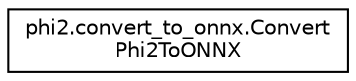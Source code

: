 digraph "Graphical Class Hierarchy"
{
 // LATEX_PDF_SIZE
  edge [fontname="Helvetica",fontsize="10",labelfontname="Helvetica",labelfontsize="10"];
  node [fontname="Helvetica",fontsize="10",shape=record];
  rankdir="LR";
  Node0 [label="phi2.convert_to_onnx.Convert\lPhi2ToONNX",height=0.2,width=0.4,color="black", fillcolor="white", style="filled",URL="$classphi2_1_1convert__to__onnx_1_1ConvertPhi2ToONNX.html",tooltip=" "];
}
